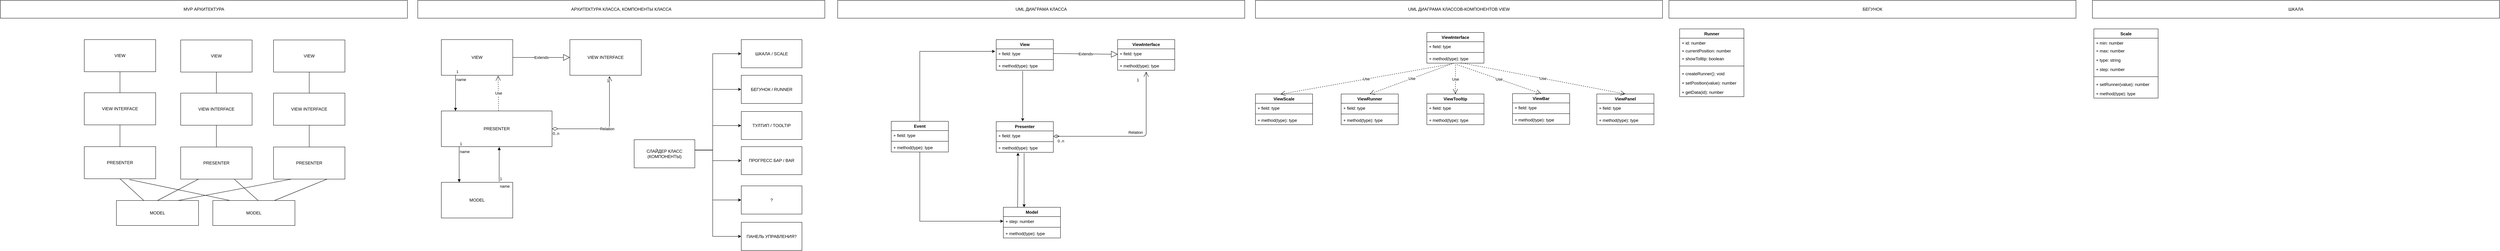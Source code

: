 <mxfile version="13.10.0" type="device"><diagram id="-biWiwkRALhkzraxLYSp" name="Арх (примитив)"><mxGraphModel dx="4155" dy="1930" grid="1" gridSize="10" guides="1" tooltips="1" connect="1" arrows="1" fold="1" page="1" pageScale="1" pageWidth="1169" pageHeight="827" math="0" shadow="0"><root><mxCell id="0"/><mxCell id="1" parent="0"/><mxCell id="7Jmr6lYia0e2FN5bKBXC-72" value="" style="edgeStyle=orthogonalEdgeStyle;rounded=0;orthogonalLoop=1;jettySize=auto;html=1;entryX=0;entryY=0.5;entryDx=0;entryDy=0;" parent="1" source="ljneWY9IvT1hFOkZf3Y_-5" target="7Jmr6lYia0e2FN5bKBXC-68" edge="1"><mxGeometry relative="1" as="geometry"><Array as="points"><mxPoint x="2010" y="440"/><mxPoint x="2010" y="170"/></Array></mxGeometry></mxCell><mxCell id="7Jmr6lYia0e2FN5bKBXC-74" value="" style="edgeStyle=orthogonalEdgeStyle;rounded=0;orthogonalLoop=1;jettySize=auto;html=1;entryX=0;entryY=0.5;entryDx=0;entryDy=0;" parent="1" source="ljneWY9IvT1hFOkZf3Y_-5" target="7Jmr6lYia0e2FN5bKBXC-73" edge="1"><mxGeometry relative="1" as="geometry"><Array as="points"><mxPoint x="2010" y="440"/><mxPoint x="2010" y="270"/></Array></mxGeometry></mxCell><mxCell id="7Jmr6lYia0e2FN5bKBXC-77" value="" style="edgeStyle=orthogonalEdgeStyle;rounded=0;orthogonalLoop=1;jettySize=auto;html=1;" parent="1" source="ljneWY9IvT1hFOkZf3Y_-5" target="7Jmr6lYia0e2FN5bKBXC-76" edge="1"><mxGeometry relative="1" as="geometry"><Array as="points"><mxPoint x="2010" y="440"/><mxPoint x="2010" y="371"/></Array></mxGeometry></mxCell><mxCell id="7Jmr6lYia0e2FN5bKBXC-81" value="" style="edgeStyle=orthogonalEdgeStyle;rounded=0;orthogonalLoop=1;jettySize=auto;html=1;entryX=0;entryY=0.5;entryDx=0;entryDy=0;" parent="1" source="ljneWY9IvT1hFOkZf3Y_-5" target="7Jmr6lYia0e2FN5bKBXC-80" edge="1"><mxGeometry relative="1" as="geometry"><Array as="points"><mxPoint x="2010" y="440"/><mxPoint x="2010" y="580"/></Array></mxGeometry></mxCell><mxCell id="7Jmr6lYia0e2FN5bKBXC-84" value="" style="edgeStyle=orthogonalEdgeStyle;rounded=0;orthogonalLoop=1;jettySize=auto;html=1;exitX=1.001;exitY=0.366;exitDx=0;exitDy=0;exitPerimeter=0;entryX=0;entryY=0.5;entryDx=0;entryDy=0;" parent="1" source="ljneWY9IvT1hFOkZf3Y_-5" target="7Jmr6lYia0e2FN5bKBXC-83" edge="1"><mxGeometry relative="1" as="geometry"><Array as="points"><mxPoint x="2010" y="439"/><mxPoint x="2010" y="682"/></Array></mxGeometry></mxCell><mxCell id="7Jmr6lYia0e2FN5bKBXC-108" value="" style="edgeStyle=orthogonalEdgeStyle;rounded=0;orthogonalLoop=1;jettySize=auto;html=1;entryX=0;entryY=0.5;entryDx=0;entryDy=0;" parent="1" source="ljneWY9IvT1hFOkZf3Y_-5" target="7Jmr6lYia0e2FN5bKBXC-109" edge="1"><mxGeometry relative="1" as="geometry"><mxPoint x="2080" y="450" as="targetPoint"/><Array as="points"><mxPoint x="2010" y="440"/><mxPoint x="2010" y="469"/></Array></mxGeometry></mxCell><mxCell id="ljneWY9IvT1hFOkZf3Y_-5" value="СЛАЙДЕР КЛАСС (КОМПОНЕНТЫ)" style="rounded=0;whiteSpace=wrap;html=1;" parent="1" vertex="1"><mxGeometry x="1790" y="410.5" width="170" height="79" as="geometry"/></mxCell><mxCell id="ljneWY9IvT1hFOkZf3Y_-8" value="MODEL" style="rounded=0;whiteSpace=wrap;html=1;" parent="1" vertex="1"><mxGeometry x="340" y="581" width="230" height="70" as="geometry"/></mxCell><mxCell id="ljneWY9IvT1hFOkZf3Y_-6" value="MODEL" style="rounded=0;whiteSpace=wrap;html=1;" parent="1" vertex="1"><mxGeometry x="1250" y="530" width="200" height="100" as="geometry"/></mxCell><mxCell id="YqNOef4BHp7uNc27s0cS-1" value="PRESENTER" style="rounded=0;whiteSpace=wrap;html=1;" parent="1" vertex="1"><mxGeometry x="1250" y="330" width="310" height="100" as="geometry"/></mxCell><mxCell id="YqNOef4BHp7uNc27s0cS-2" value="VIEW" style="rounded=0;whiteSpace=wrap;html=1;" parent="1" vertex="1"><mxGeometry x="1250" y="130" width="200" height="100" as="geometry"/></mxCell><mxCell id="YqNOef4BHp7uNc27s0cS-14" value="VIEW INTERFACE" style="rounded=0;whiteSpace=wrap;html=1;" parent="1" vertex="1"><mxGeometry x="1610" y="130" width="200" height="100" as="geometry"/></mxCell><mxCell id="7Jmr6lYia0e2FN5bKBXC-8" value="VIEW" style="rounded=0;whiteSpace=wrap;html=1;" parent="1" vertex="1"><mxGeometry x="520" y="131" width="200" height="90" as="geometry"/></mxCell><mxCell id="7Jmr6lYia0e2FN5bKBXC-9" value="PRESENTER" style="rounded=0;whiteSpace=wrap;html=1;" parent="1" vertex="1"><mxGeometry x="520" y="431" width="200" height="90" as="geometry"/></mxCell><mxCell id="7Jmr6lYia0e2FN5bKBXC-10" value="VIEW INTERFACE" style="rounded=0;whiteSpace=wrap;html=1;" parent="1" vertex="1"><mxGeometry x="520" y="280" width="200" height="90" as="geometry"/></mxCell><mxCell id="7Jmr6lYia0e2FN5bKBXC-14" value="MODEL" style="rounded=0;whiteSpace=wrap;html=1;" parent="1" vertex="1"><mxGeometry x="610" y="581" width="230" height="70" as="geometry"/></mxCell><mxCell id="7Jmr6lYia0e2FN5bKBXC-16" value="" style="endArrow=none;html=1;entryX=0.5;entryY=0;entryDx=0;entryDy=0;exitX=0.5;exitY=1;exitDx=0;exitDy=0;" parent="1" source="7Jmr6lYia0e2FN5bKBXC-10" target="7Jmr6lYia0e2FN5bKBXC-9" edge="1"><mxGeometry width="50" height="50" relative="1" as="geometry"><mxPoint x="620" y="370" as="sourcePoint"/><mxPoint x="620" y="431" as="targetPoint"/></mxGeometry></mxCell><mxCell id="7Jmr6lYia0e2FN5bKBXC-17" value="" style="endArrow=none;html=1;exitX=0.5;exitY=1;exitDx=0;exitDy=0;entryX=0.5;entryY=0;entryDx=0;entryDy=0;" parent="1" source="7Jmr6lYia0e2FN5bKBXC-8" target="7Jmr6lYia0e2FN5bKBXC-10" edge="1"><mxGeometry width="50" height="50" relative="1" as="geometry"><mxPoint x="619.29" y="221" as="sourcePoint"/><mxPoint x="630" y="271" as="targetPoint"/></mxGeometry></mxCell><mxCell id="7Jmr6lYia0e2FN5bKBXC-29" value="VIEW" style="rounded=0;whiteSpace=wrap;html=1;" parent="1" vertex="1"><mxGeometry x="250" y="130" width="200" height="90" as="geometry"/></mxCell><mxCell id="7Jmr6lYia0e2FN5bKBXC-30" value="PRESENTER" style="rounded=0;whiteSpace=wrap;html=1;" parent="1" vertex="1"><mxGeometry x="250" y="430" width="200" height="90" as="geometry"/></mxCell><mxCell id="7Jmr6lYia0e2FN5bKBXC-31" value="VIEW INTERFACE" style="rounded=0;whiteSpace=wrap;html=1;" parent="1" vertex="1"><mxGeometry x="250" y="279" width="200" height="90" as="geometry"/></mxCell><mxCell id="7Jmr6lYia0e2FN5bKBXC-32" value="" style="endArrow=none;html=1;entryX=0.5;entryY=0;entryDx=0;entryDy=0;exitX=0.5;exitY=1;exitDx=0;exitDy=0;" parent="1" source="7Jmr6lYia0e2FN5bKBXC-31" target="7Jmr6lYia0e2FN5bKBXC-30" edge="1"><mxGeometry width="50" height="50" relative="1" as="geometry"><mxPoint x="350" y="369" as="sourcePoint"/><mxPoint x="350" y="430" as="targetPoint"/></mxGeometry></mxCell><mxCell id="7Jmr6lYia0e2FN5bKBXC-33" value="" style="endArrow=none;html=1;exitX=0.5;exitY=1;exitDx=0;exitDy=0;entryX=0.5;entryY=0;entryDx=0;entryDy=0;" parent="1" source="7Jmr6lYia0e2FN5bKBXC-29" target="7Jmr6lYia0e2FN5bKBXC-31" edge="1"><mxGeometry width="50" height="50" relative="1" as="geometry"><mxPoint x="349.29" y="220" as="sourcePoint"/><mxPoint x="360" y="270" as="targetPoint"/></mxGeometry></mxCell><mxCell id="7Jmr6lYia0e2FN5bKBXC-34" value="VIEW" style="rounded=0;whiteSpace=wrap;html=1;" parent="1" vertex="1"><mxGeometry x="780" y="131" width="200" height="90" as="geometry"/></mxCell><mxCell id="7Jmr6lYia0e2FN5bKBXC-35" value="PRESENTER" style="rounded=0;whiteSpace=wrap;html=1;" parent="1" vertex="1"><mxGeometry x="780" y="431" width="200" height="90" as="geometry"/></mxCell><mxCell id="7Jmr6lYia0e2FN5bKBXC-36" value="VIEW INTERFACE" style="rounded=0;whiteSpace=wrap;html=1;" parent="1" vertex="1"><mxGeometry x="780" y="280" width="200" height="90" as="geometry"/></mxCell><mxCell id="7Jmr6lYia0e2FN5bKBXC-37" value="" style="endArrow=none;html=1;entryX=0.5;entryY=0;entryDx=0;entryDy=0;exitX=0.5;exitY=1;exitDx=0;exitDy=0;" parent="1" source="7Jmr6lYia0e2FN5bKBXC-36" target="7Jmr6lYia0e2FN5bKBXC-35" edge="1"><mxGeometry width="50" height="50" relative="1" as="geometry"><mxPoint x="880" y="370" as="sourcePoint"/><mxPoint x="880" y="431" as="targetPoint"/></mxGeometry></mxCell><mxCell id="7Jmr6lYia0e2FN5bKBXC-38" value="" style="endArrow=none;html=1;exitX=0.5;exitY=1;exitDx=0;exitDy=0;entryX=0.5;entryY=0;entryDx=0;entryDy=0;" parent="1" source="7Jmr6lYia0e2FN5bKBXC-34" target="7Jmr6lYia0e2FN5bKBXC-36" edge="1"><mxGeometry width="50" height="50" relative="1" as="geometry"><mxPoint x="879.29" y="221" as="sourcePoint"/><mxPoint x="890" y="271" as="targetPoint"/></mxGeometry></mxCell><mxCell id="7Jmr6lYia0e2FN5bKBXC-39" value="" style="endArrow=none;html=1;entryX=0.5;entryY=1;entryDx=0;entryDy=0;" parent="1" source="ljneWY9IvT1hFOkZf3Y_-8" target="7Jmr6lYia0e2FN5bKBXC-30" edge="1"><mxGeometry width="50" height="50" relative="1" as="geometry"><mxPoint x="510" y="391" as="sourcePoint"/><mxPoint x="560" y="341" as="targetPoint"/></mxGeometry></mxCell><mxCell id="7Jmr6lYia0e2FN5bKBXC-40" value="" style="endArrow=none;html=1;exitX=0.5;exitY=0;exitDx=0;exitDy=0;entryX=0.25;entryY=1;entryDx=0;entryDy=0;" parent="1" source="ljneWY9IvT1hFOkZf3Y_-8" target="7Jmr6lYia0e2FN5bKBXC-9" edge="1"><mxGeometry width="50" height="50" relative="1" as="geometry"><mxPoint x="510" y="391" as="sourcePoint"/><mxPoint x="560" y="341" as="targetPoint"/></mxGeometry></mxCell><mxCell id="7Jmr6lYia0e2FN5bKBXC-41" value="" style="endArrow=none;html=1;exitX=0.75;exitY=0;exitDx=0;exitDy=0;entryX=0.25;entryY=1;entryDx=0;entryDy=0;" parent="1" source="ljneWY9IvT1hFOkZf3Y_-8" target="7Jmr6lYia0e2FN5bKBXC-35" edge="1"><mxGeometry width="50" height="50" relative="1" as="geometry"><mxPoint x="510" y="391" as="sourcePoint"/><mxPoint x="560" y="341" as="targetPoint"/></mxGeometry></mxCell><mxCell id="7Jmr6lYia0e2FN5bKBXC-42" value="" style="endArrow=none;html=1;exitX=0.75;exitY=0;exitDx=0;exitDy=0;entryX=0.75;entryY=1;entryDx=0;entryDy=0;" parent="1" source="7Jmr6lYia0e2FN5bKBXC-14" target="7Jmr6lYia0e2FN5bKBXC-35" edge="1"><mxGeometry width="50" height="50" relative="1" as="geometry"><mxPoint x="510" y="391" as="sourcePoint"/><mxPoint x="560" y="341" as="targetPoint"/></mxGeometry></mxCell><mxCell id="7Jmr6lYia0e2FN5bKBXC-43" value="" style="endArrow=none;html=1;exitX=0.551;exitY=-0.005;exitDx=0;exitDy=0;exitPerimeter=0;entryX=0.75;entryY=1;entryDx=0;entryDy=0;" parent="1" source="7Jmr6lYia0e2FN5bKBXC-14" target="7Jmr6lYia0e2FN5bKBXC-9" edge="1"><mxGeometry width="50" height="50" relative="1" as="geometry"><mxPoint x="510" y="391" as="sourcePoint"/><mxPoint x="560" y="341" as="targetPoint"/></mxGeometry></mxCell><mxCell id="7Jmr6lYia0e2FN5bKBXC-44" value="" style="endArrow=none;html=1;exitX=0.203;exitY=-0.005;exitDx=0;exitDy=0;exitPerimeter=0;entryX=0.633;entryY=1.026;entryDx=0;entryDy=0;entryPerimeter=0;" parent="1" source="7Jmr6lYia0e2FN5bKBXC-14" target="7Jmr6lYia0e2FN5bKBXC-30" edge="1"><mxGeometry width="50" height="50" relative="1" as="geometry"><mxPoint x="510" y="391" as="sourcePoint"/><mxPoint x="560" y="341" as="targetPoint"/></mxGeometry></mxCell><mxCell id="7Jmr6lYia0e2FN5bKBXC-51" value="Extends" style="endArrow=block;endSize=16;endFill=0;html=1;exitX=1;exitY=0.5;exitDx=0;exitDy=0;entryX=0;entryY=0.5;entryDx=0;entryDy=0;" parent="1" source="YqNOef4BHp7uNc27s0cS-2" target="YqNOef4BHp7uNc27s0cS-14" edge="1"><mxGeometry width="160" relative="1" as="geometry"><mxPoint x="1475" y="228.57" as="sourcePoint"/><mxPoint x="1635" y="228.57" as="targetPoint"/></mxGeometry></mxCell><mxCell id="7Jmr6lYia0e2FN5bKBXC-52" value="Use" style="endArrow=open;endSize=12;dashed=1;html=1;exitX=0.517;exitY=-0.01;exitDx=0;exitDy=0;exitPerimeter=0;entryX=0.795;entryY=1.01;entryDx=0;entryDy=0;entryPerimeter=0;" parent="1" source="YqNOef4BHp7uNc27s0cS-1" target="YqNOef4BHp7uNc27s0cS-2" edge="1"><mxGeometry width="160" relative="1" as="geometry"><mxPoint x="1340" y="290" as="sourcePoint"/><mxPoint x="1500" y="290" as="targetPoint"/></mxGeometry></mxCell><mxCell id="7Jmr6lYia0e2FN5bKBXC-53" value="name" style="endArrow=block;endFill=1;html=1;edgeStyle=orthogonalEdgeStyle;align=left;verticalAlign=top;exitX=0.199;exitY=0.988;exitDx=0;exitDy=0;exitPerimeter=0;entryX=0.128;entryY=0;entryDx=0;entryDy=0;entryPerimeter=0;" parent="1" source="YqNOef4BHp7uNc27s0cS-2" target="YqNOef4BHp7uNc27s0cS-1" edge="1"><mxGeometry x="-1" relative="1" as="geometry"><mxPoint x="1210" y="280" as="sourcePoint"/><mxPoint x="1370" y="280" as="targetPoint"/></mxGeometry></mxCell><mxCell id="7Jmr6lYia0e2FN5bKBXC-54" value="1" style="edgeLabel;resizable=0;html=1;align=left;verticalAlign=bottom;" parent="7Jmr6lYia0e2FN5bKBXC-53" connectable="0" vertex="1"><mxGeometry x="-1" relative="1" as="geometry"/></mxCell><mxCell id="7Jmr6lYia0e2FN5bKBXC-55" value="name" style="endArrow=block;endFill=1;html=1;edgeStyle=orthogonalEdgeStyle;align=left;verticalAlign=top;exitX=0.81;exitY=-0.02;exitDx=0;exitDy=0;exitPerimeter=0;entryX=0.523;entryY=1.01;entryDx=0;entryDy=0;entryPerimeter=0;" parent="1" source="ljneWY9IvT1hFOkZf3Y_-6" target="YqNOef4BHp7uNc27s0cS-1" edge="1"><mxGeometry x="-1" relative="1" as="geometry"><mxPoint x="1380" y="490" as="sourcePoint"/><mxPoint x="1540" y="490" as="targetPoint"/></mxGeometry></mxCell><mxCell id="7Jmr6lYia0e2FN5bKBXC-56" value="1" style="edgeLabel;resizable=0;html=1;align=left;verticalAlign=bottom;" parent="7Jmr6lYia0e2FN5bKBXC-55" connectable="0" vertex="1"><mxGeometry x="-1" relative="1" as="geometry"/></mxCell><mxCell id="7Jmr6lYia0e2FN5bKBXC-63" value="name" style="endArrow=block;endFill=1;html=1;edgeStyle=orthogonalEdgeStyle;align=left;verticalAlign=top;exitX=0.161;exitY=1.005;exitDx=0;exitDy=0;exitPerimeter=0;entryX=0.25;entryY=0;entryDx=0;entryDy=0;" parent="1" source="YqNOef4BHp7uNc27s0cS-1" target="ljneWY9IvT1hFOkZf3Y_-6" edge="1"><mxGeometry x="-1" relative="1" as="geometry"><mxPoint x="1640" y="380" as="sourcePoint"/><mxPoint x="1800" y="380" as="targetPoint"/></mxGeometry></mxCell><mxCell id="7Jmr6lYia0e2FN5bKBXC-64" value="1" style="edgeLabel;resizable=0;html=1;align=left;verticalAlign=bottom;" parent="7Jmr6lYia0e2FN5bKBXC-63" connectable="0" vertex="1"><mxGeometry x="-1" relative="1" as="geometry"/></mxCell><mxCell id="7Jmr6lYia0e2FN5bKBXC-65" value="Relation" style="endArrow=open;html=1;endSize=12;startArrow=diamondThin;startSize=14;startFill=0;edgeStyle=orthogonalEdgeStyle;exitX=1;exitY=0.5;exitDx=0;exitDy=0;entryX=0.554;entryY=1.025;entryDx=0;entryDy=0;entryPerimeter=0;" parent="1" source="YqNOef4BHp7uNc27s0cS-1" target="YqNOef4BHp7uNc27s0cS-14" edge="1"><mxGeometry relative="1" as="geometry"><mxPoint x="1820" y="290" as="sourcePoint"/><mxPoint x="1980" y="290" as="targetPoint"/></mxGeometry></mxCell><mxCell id="7Jmr6lYia0e2FN5bKBXC-66" value="0..n" style="edgeLabel;resizable=0;html=1;align=left;verticalAlign=top;" parent="7Jmr6lYia0e2FN5bKBXC-65" connectable="0" vertex="1"><mxGeometry x="-1" relative="1" as="geometry"/></mxCell><mxCell id="7Jmr6lYia0e2FN5bKBXC-67" value="1" style="edgeLabel;resizable=0;html=1;align=right;verticalAlign=top;" parent="7Jmr6lYia0e2FN5bKBXC-65" connectable="0" vertex="1"><mxGeometry x="1" relative="1" as="geometry"/></mxCell><mxCell id="7Jmr6lYia0e2FN5bKBXC-68" value="ШКАЛА / SCALE" style="rounded=0;whiteSpace=wrap;html=1;" parent="1" vertex="1"><mxGeometry x="2090" y="130" width="170" height="79" as="geometry"/></mxCell><mxCell id="7Jmr6lYia0e2FN5bKBXC-73" value="&lt;span&gt;БЕГУНОК / RUNNER&lt;/span&gt;" style="rounded=0;whiteSpace=wrap;html=1;" parent="1" vertex="1"><mxGeometry x="2090" y="230" width="170" height="79" as="geometry"/></mxCell><mxCell id="7Jmr6lYia0e2FN5bKBXC-76" value="ТУЛТИП / TOOLTIP" style="rounded=0;whiteSpace=wrap;html=1;" parent="1" vertex="1"><mxGeometry x="2090" y="331.5" width="170" height="78.5" as="geometry"/></mxCell><mxCell id="7Jmr6lYia0e2FN5bKBXC-80" value="?" style="whiteSpace=wrap;html=1;rounded=0;" parent="1" vertex="1"><mxGeometry x="2090" y="540" width="170" height="79" as="geometry"/></mxCell><mxCell id="7Jmr6lYia0e2FN5bKBXC-83" value="ПАНЕЛЬ УПРАВЛЕНИЯ?" style="rounded=0;whiteSpace=wrap;html=1;" parent="1" vertex="1"><mxGeometry x="2090" y="642" width="170" height="79" as="geometry"/></mxCell><mxCell id="7Jmr6lYia0e2FN5bKBXC-85" value="БЕГУНОК" style="rounded=0;whiteSpace=wrap;html=1;" parent="1" vertex="1"><mxGeometry x="4688" y="20" width="1140" height="50" as="geometry"/></mxCell><mxCell id="7Jmr6lYia0e2FN5bKBXC-90" value="Runner" style="swimlane;fontStyle=1;align=center;verticalAlign=top;childLayout=stackLayout;horizontal=1;startSize=26;horizontalStack=0;resizeParent=1;resizeParentMax=0;resizeLast=0;collapsible=1;marginBottom=0;" parent="1" vertex="1"><mxGeometry x="4718" y="100" width="180" height="190" as="geometry"/></mxCell><mxCell id="7Jmr6lYia0e2FN5bKBXC-91" value="+ id: number" style="text;strokeColor=none;fillColor=none;align=left;verticalAlign=top;spacingLeft=4;spacingRight=4;overflow=hidden;rotatable=0;points=[[0,0.5],[1,0.5]];portConstraint=eastwest;" parent="7Jmr6lYia0e2FN5bKBXC-90" vertex="1"><mxGeometry y="26" width="180" height="22" as="geometry"/></mxCell><mxCell id="7Jmr6lYia0e2FN5bKBXC-131" value="+ currentPosition: number" style="text;strokeColor=none;fillColor=none;align=left;verticalAlign=top;spacingLeft=4;spacingRight=4;overflow=hidden;rotatable=0;points=[[0,0.5],[1,0.5]];portConstraint=eastwest;" parent="7Jmr6lYia0e2FN5bKBXC-90" vertex="1"><mxGeometry y="48" width="180" height="22" as="geometry"/></mxCell><mxCell id="7Jmr6lYia0e2FN5bKBXC-96" value="+ showTolltip: boolean" style="text;strokeColor=none;fillColor=none;align=left;verticalAlign=top;spacingLeft=4;spacingRight=4;overflow=hidden;rotatable=0;points=[[0,0.5],[1,0.5]];portConstraint=eastwest;" parent="7Jmr6lYia0e2FN5bKBXC-90" vertex="1"><mxGeometry y="70" width="180" height="26" as="geometry"/></mxCell><mxCell id="7Jmr6lYia0e2FN5bKBXC-92" value="" style="line;strokeWidth=1;fillColor=none;align=left;verticalAlign=middle;spacingTop=-1;spacingLeft=3;spacingRight=3;rotatable=0;labelPosition=right;points=[];portConstraint=eastwest;" parent="7Jmr6lYia0e2FN5bKBXC-90" vertex="1"><mxGeometry y="96" width="180" height="16" as="geometry"/></mxCell><mxCell id="7Jmr6lYia0e2FN5bKBXC-93" value="+ createRunner(): void" style="text;strokeColor=none;fillColor=none;align=left;verticalAlign=top;spacingLeft=4;spacingRight=4;overflow=hidden;rotatable=0;points=[[0,0.5],[1,0.5]];portConstraint=eastwest;" parent="7Jmr6lYia0e2FN5bKBXC-90" vertex="1"><mxGeometry y="112" width="180" height="26" as="geometry"/></mxCell><mxCell id="7Jmr6lYia0e2FN5bKBXC-97" value="+ setPosition(value): number" style="text;strokeColor=none;fillColor=none;align=left;verticalAlign=top;spacingLeft=4;spacingRight=4;overflow=hidden;rotatable=0;points=[[0,0.5],[1,0.5]];portConstraint=eastwest;" parent="7Jmr6lYia0e2FN5bKBXC-90" vertex="1"><mxGeometry y="138" width="180" height="26" as="geometry"/></mxCell><mxCell id="7Jmr6lYia0e2FN5bKBXC-130" value="+ getData(id): number" style="text;strokeColor=none;fillColor=none;align=left;verticalAlign=top;spacingLeft=4;spacingRight=4;overflow=hidden;rotatable=0;points=[[0,0.5],[1,0.5]];portConstraint=eastwest;" parent="7Jmr6lYia0e2FN5bKBXC-90" vertex="1"><mxGeometry y="164" width="180" height="26" as="geometry"/></mxCell><mxCell id="7Jmr6lYia0e2FN5bKBXC-98" value="ШКАЛА" style="rounded=0;whiteSpace=wrap;html=1;" parent="1" vertex="1"><mxGeometry x="5874" y="20" width="1140" height="50" as="geometry"/></mxCell><mxCell id="7Jmr6lYia0e2FN5bKBXC-99" value="Scale" style="swimlane;fontStyle=1;align=center;verticalAlign=top;childLayout=stackLayout;horizontal=1;startSize=26;horizontalStack=0;resizeParent=1;resizeParentMax=0;resizeLast=0;collapsible=1;marginBottom=0;" parent="1" vertex="1"><mxGeometry x="5878" y="100" width="180" height="194" as="geometry"/></mxCell><mxCell id="7Jmr6lYia0e2FN5bKBXC-100" value="+ min: number" style="text;strokeColor=none;fillColor=none;align=left;verticalAlign=top;spacingLeft=4;spacingRight=4;overflow=hidden;rotatable=0;points=[[0,0.5],[1,0.5]];portConstraint=eastwest;" parent="7Jmr6lYia0e2FN5bKBXC-99" vertex="1"><mxGeometry y="26" width="180" height="22" as="geometry"/></mxCell><mxCell id="7Jmr6lYia0e2FN5bKBXC-101" value="+ max: number" style="text;strokeColor=none;fillColor=none;align=left;verticalAlign=top;spacingLeft=4;spacingRight=4;overflow=hidden;rotatable=0;points=[[0,0.5],[1,0.5]];portConstraint=eastwest;" parent="7Jmr6lYia0e2FN5bKBXC-99" vertex="1"><mxGeometry y="48" width="180" height="26" as="geometry"/></mxCell><mxCell id="7Jmr6lYia0e2FN5bKBXC-105" value="+ type: string" style="text;strokeColor=none;fillColor=none;align=left;verticalAlign=top;spacingLeft=4;spacingRight=4;overflow=hidden;rotatable=0;points=[[0,0.5],[1,0.5]];portConstraint=eastwest;" parent="7Jmr6lYia0e2FN5bKBXC-99" vertex="1"><mxGeometry y="74" width="180" height="26" as="geometry"/></mxCell><mxCell id="7Jmr6lYia0e2FN5bKBXC-106" value="+ step: number" style="text;strokeColor=none;fillColor=none;align=left;verticalAlign=top;spacingLeft=4;spacingRight=4;overflow=hidden;rotatable=0;points=[[0,0.5],[1,0.5]];portConstraint=eastwest;" parent="7Jmr6lYia0e2FN5bKBXC-99" vertex="1"><mxGeometry y="100" width="180" height="26" as="geometry"/></mxCell><mxCell id="7Jmr6lYia0e2FN5bKBXC-102" value="" style="line;strokeWidth=1;fillColor=none;align=left;verticalAlign=middle;spacingTop=-1;spacingLeft=3;spacingRight=3;rotatable=0;labelPosition=right;points=[];portConstraint=eastwest;" parent="7Jmr6lYia0e2FN5bKBXC-99" vertex="1"><mxGeometry y="126" width="180" height="16" as="geometry"/></mxCell><mxCell id="7Jmr6lYia0e2FN5bKBXC-103" value="+ setRunner(value): number" style="text;strokeColor=none;fillColor=none;align=left;verticalAlign=top;spacingLeft=4;spacingRight=4;overflow=hidden;rotatable=0;points=[[0,0.5],[1,0.5]];portConstraint=eastwest;" parent="7Jmr6lYia0e2FN5bKBXC-99" vertex="1"><mxGeometry y="142" width="180" height="26" as="geometry"/></mxCell><mxCell id="7Jmr6lYia0e2FN5bKBXC-104" value="+ method(type): type" style="text;strokeColor=none;fillColor=none;align=left;verticalAlign=top;spacingLeft=4;spacingRight=4;overflow=hidden;rotatable=0;points=[[0,0.5],[1,0.5]];portConstraint=eastwest;" parent="7Jmr6lYia0e2FN5bKBXC-99" vertex="1"><mxGeometry y="168" width="180" height="26" as="geometry"/></mxCell><mxCell id="7Jmr6lYia0e2FN5bKBXC-109" value="&lt;span&gt;ПРОГРЕСС БАР / BAR&lt;/span&gt;" style="rounded=0;whiteSpace=wrap;html=1;" parent="1" vertex="1"><mxGeometry x="2090" y="430" width="170" height="78.5" as="geometry"/></mxCell><mxCell id="7Jmr6lYia0e2FN5bKBXC-110" value="UML ДИАГРАМА КЛАССА" style="rounded=0;whiteSpace=wrap;html=1;" parent="1" vertex="1"><mxGeometry x="2360" y="20" width="1140" height="50" as="geometry"/></mxCell><mxCell id="7Jmr6lYia0e2FN5bKBXC-111" value="Model" style="swimlane;fontStyle=1;align=center;verticalAlign=top;childLayout=stackLayout;horizontal=1;startSize=26;horizontalStack=0;resizeParent=1;resizeParentMax=0;resizeLast=0;collapsible=1;marginBottom=0;" parent="1" vertex="1"><mxGeometry x="2824" y="600" width="160" height="86" as="geometry"/></mxCell><mxCell id="7Jmr6lYia0e2FN5bKBXC-112" value="+ step: number" style="text;strokeColor=none;fillColor=none;align=left;verticalAlign=top;spacingLeft=4;spacingRight=4;overflow=hidden;rotatable=0;points=[[0,0.5],[1,0.5]];portConstraint=eastwest;" parent="7Jmr6lYia0e2FN5bKBXC-111" vertex="1"><mxGeometry y="26" width="160" height="26" as="geometry"/></mxCell><mxCell id="7Jmr6lYia0e2FN5bKBXC-113" value="" style="line;strokeWidth=1;fillColor=none;align=left;verticalAlign=middle;spacingTop=-1;spacingLeft=3;spacingRight=3;rotatable=0;labelPosition=right;points=[];portConstraint=eastwest;" parent="7Jmr6lYia0e2FN5bKBXC-111" vertex="1"><mxGeometry y="52" width="160" height="8" as="geometry"/></mxCell><mxCell id="7Jmr6lYia0e2FN5bKBXC-114" value="+ method(type): type" style="text;strokeColor=none;fillColor=none;align=left;verticalAlign=top;spacingLeft=4;spacingRight=4;overflow=hidden;rotatable=0;points=[[0,0.5],[1,0.5]];portConstraint=eastwest;" parent="7Jmr6lYia0e2FN5bKBXC-111" vertex="1"><mxGeometry y="60" width="160" height="26" as="geometry"/></mxCell><mxCell id="7Jmr6lYia0e2FN5bKBXC-115" value="Presenter" style="swimlane;fontStyle=1;align=center;verticalAlign=top;childLayout=stackLayout;horizontal=1;startSize=26;horizontalStack=0;resizeParent=1;resizeParentMax=0;resizeLast=0;collapsible=1;marginBottom=0;" parent="1" vertex="1"><mxGeometry x="2804" y="360" width="160" height="86" as="geometry"/></mxCell><mxCell id="7Jmr6lYia0e2FN5bKBXC-116" value="+ field: type" style="text;strokeColor=none;fillColor=none;align=left;verticalAlign=top;spacingLeft=4;spacingRight=4;overflow=hidden;rotatable=0;points=[[0,0.5],[1,0.5]];portConstraint=eastwest;" parent="7Jmr6lYia0e2FN5bKBXC-115" vertex="1"><mxGeometry y="26" width="160" height="26" as="geometry"/></mxCell><mxCell id="7Jmr6lYia0e2FN5bKBXC-117" value="" style="line;strokeWidth=1;fillColor=none;align=left;verticalAlign=middle;spacingTop=-1;spacingLeft=3;spacingRight=3;rotatable=0;labelPosition=right;points=[];portConstraint=eastwest;" parent="7Jmr6lYia0e2FN5bKBXC-115" vertex="1"><mxGeometry y="52" width="160" height="8" as="geometry"/></mxCell><mxCell id="7Jmr6lYia0e2FN5bKBXC-118" value="+ method(type): type" style="text;strokeColor=none;fillColor=none;align=left;verticalAlign=top;spacingLeft=4;spacingRight=4;overflow=hidden;rotatable=0;points=[[0,0.5],[1,0.5]];portConstraint=eastwest;" parent="7Jmr6lYia0e2FN5bKBXC-115" vertex="1"><mxGeometry y="60" width="160" height="26" as="geometry"/></mxCell><mxCell id="7Jmr6lYia0e2FN5bKBXC-119" value="View" style="swimlane;fontStyle=1;align=center;verticalAlign=top;childLayout=stackLayout;horizontal=1;startSize=26;horizontalStack=0;resizeParent=1;resizeParentMax=0;resizeLast=0;collapsible=1;marginBottom=0;" parent="1" vertex="1"><mxGeometry x="2804" y="130" width="160" height="86" as="geometry"/></mxCell><mxCell id="7Jmr6lYia0e2FN5bKBXC-120" value="+ field: type" style="text;strokeColor=none;fillColor=none;align=left;verticalAlign=top;spacingLeft=4;spacingRight=4;overflow=hidden;rotatable=0;points=[[0,0.5],[1,0.5]];portConstraint=eastwest;" parent="7Jmr6lYia0e2FN5bKBXC-119" vertex="1"><mxGeometry y="26" width="160" height="26" as="geometry"/></mxCell><mxCell id="7Jmr6lYia0e2FN5bKBXC-121" value="" style="line;strokeWidth=1;fillColor=none;align=left;verticalAlign=middle;spacingTop=-1;spacingLeft=3;spacingRight=3;rotatable=0;labelPosition=right;points=[];portConstraint=eastwest;" parent="7Jmr6lYia0e2FN5bKBXC-119" vertex="1"><mxGeometry y="52" width="160" height="8" as="geometry"/></mxCell><mxCell id="7Jmr6lYia0e2FN5bKBXC-122" value="+ method(type): type" style="text;strokeColor=none;fillColor=none;align=left;verticalAlign=top;spacingLeft=4;spacingRight=4;overflow=hidden;rotatable=0;points=[[0,0.5],[1,0.5]];portConstraint=eastwest;" parent="7Jmr6lYia0e2FN5bKBXC-119" vertex="1"><mxGeometry y="60" width="160" height="26" as="geometry"/></mxCell><mxCell id="qD2Gg-ufP_5F8WrhXXJH-2" value="Extends" style="endArrow=block;endSize=16;endFill=0;html=1;exitX=1;exitY=0.5;exitDx=0;exitDy=0;entryX=0.002;entryY=0.583;entryDx=0;entryDy=0;entryPerimeter=0;" edge="1" parent="1" target="qD2Gg-ufP_5F8WrhXXJH-7" source="7Jmr6lYia0e2FN5bKBXC-120"><mxGeometry width="160" relative="1" as="geometry"><mxPoint x="2380" y="243.5" as="sourcePoint"/><mxPoint x="2540" y="243.5" as="targetPoint"/></mxGeometry></mxCell><mxCell id="qD2Gg-ufP_5F8WrhXXJH-3" value="Relation" style="endArrow=open;html=1;endSize=12;startArrow=diamondThin;startSize=14;startFill=0;edgeStyle=orthogonalEdgeStyle;entryX=0.5;entryY=1.154;entryDx=0;entryDy=0;entryPerimeter=0;" edge="1" parent="1" target="qD2Gg-ufP_5F8WrhXXJH-9"><mxGeometry x="0.042" y="11" relative="1" as="geometry"><mxPoint x="2964" y="401" as="sourcePoint"/><mxPoint x="2720" y="274.2" as="targetPoint"/><Array as="points"><mxPoint x="2967" y="401"/><mxPoint x="3224" y="401"/></Array><mxPoint as="offset"/></mxGeometry></mxCell><mxCell id="qD2Gg-ufP_5F8WrhXXJH-4" value="0..n" style="edgeLabel;resizable=0;html=1;align=left;verticalAlign=top;" connectable="0" vertex="1" parent="qD2Gg-ufP_5F8WrhXXJH-3"><mxGeometry x="-1" relative="1" as="geometry"><mxPoint x="10" as="offset"/></mxGeometry></mxCell><mxCell id="qD2Gg-ufP_5F8WrhXXJH-5" value="1" style="edgeLabel;resizable=0;html=1;align=right;verticalAlign=top;" connectable="0" vertex="1" parent="qD2Gg-ufP_5F8WrhXXJH-3"><mxGeometry x="1" relative="1" as="geometry"><mxPoint x="-20" y="10" as="offset"/></mxGeometry></mxCell><mxCell id="qD2Gg-ufP_5F8WrhXXJH-6" value="ViewInterface" style="swimlane;fontStyle=1;align=center;verticalAlign=top;childLayout=stackLayout;horizontal=1;startSize=26;horizontalStack=0;resizeParent=1;resizeParentMax=0;resizeLast=0;collapsible=1;marginBottom=0;" vertex="1" parent="1"><mxGeometry x="3144" y="130" width="160" height="86" as="geometry"/></mxCell><mxCell id="qD2Gg-ufP_5F8WrhXXJH-7" value="+ field: type" style="text;strokeColor=none;fillColor=none;align=left;verticalAlign=top;spacingLeft=4;spacingRight=4;overflow=hidden;rotatable=0;points=[[0,0.5],[1,0.5]];portConstraint=eastwest;" vertex="1" parent="qD2Gg-ufP_5F8WrhXXJH-6"><mxGeometry y="26" width="160" height="26" as="geometry"/></mxCell><mxCell id="qD2Gg-ufP_5F8WrhXXJH-8" value="" style="line;strokeWidth=1;fillColor=none;align=left;verticalAlign=middle;spacingTop=-1;spacingLeft=3;spacingRight=3;rotatable=0;labelPosition=right;points=[];portConstraint=eastwest;" vertex="1" parent="qD2Gg-ufP_5F8WrhXXJH-6"><mxGeometry y="52" width="160" height="8" as="geometry"/></mxCell><mxCell id="qD2Gg-ufP_5F8WrhXXJH-9" value="+ method(type): type" style="text;strokeColor=none;fillColor=none;align=left;verticalAlign=top;spacingLeft=4;spacingRight=4;overflow=hidden;rotatable=0;points=[[0,0.5],[1,0.5]];portConstraint=eastwest;" vertex="1" parent="qD2Gg-ufP_5F8WrhXXJH-6"><mxGeometry y="60" width="160" height="26" as="geometry"/></mxCell><mxCell id="qD2Gg-ufP_5F8WrhXXJH-18" value="" style="edgeStyle=orthogonalEdgeStyle;rounded=0;orthogonalLoop=1;jettySize=auto;html=1;entryX=-0.019;entryY=0.269;entryDx=0;entryDy=0;entryPerimeter=0;" edge="1" parent="1" source="qD2Gg-ufP_5F8WrhXXJH-10" target="7Jmr6lYia0e2FN5bKBXC-120"><mxGeometry relative="1" as="geometry"><mxPoint x="3220" y="207" as="targetPoint"/></mxGeometry></mxCell><mxCell id="qD2Gg-ufP_5F8WrhXXJH-10" value="Event" style="swimlane;fontStyle=1;align=center;verticalAlign=top;childLayout=stackLayout;horizontal=1;startSize=26;horizontalStack=0;resizeParent=1;resizeParentMax=0;resizeLast=0;collapsible=1;marginBottom=0;" vertex="1" parent="1"><mxGeometry x="2510" y="359" width="160" height="86" as="geometry"/></mxCell><mxCell id="qD2Gg-ufP_5F8WrhXXJH-11" value="+ field: type" style="text;strokeColor=none;fillColor=none;align=left;verticalAlign=top;spacingLeft=4;spacingRight=4;overflow=hidden;rotatable=0;points=[[0,0.5],[1,0.5]];portConstraint=eastwest;" vertex="1" parent="qD2Gg-ufP_5F8WrhXXJH-10"><mxGeometry y="26" width="160" height="26" as="geometry"/></mxCell><mxCell id="qD2Gg-ufP_5F8WrhXXJH-12" value="" style="line;strokeWidth=1;fillColor=none;align=left;verticalAlign=middle;spacingTop=-1;spacingLeft=3;spacingRight=3;rotatable=0;labelPosition=right;points=[];portConstraint=eastwest;" vertex="1" parent="qD2Gg-ufP_5F8WrhXXJH-10"><mxGeometry y="52" width="160" height="8" as="geometry"/></mxCell><mxCell id="qD2Gg-ufP_5F8WrhXXJH-13" value="+ method(type): type" style="text;strokeColor=none;fillColor=none;align=left;verticalAlign=top;spacingLeft=4;spacingRight=4;overflow=hidden;rotatable=0;points=[[0,0.5],[1,0.5]];portConstraint=eastwest;" vertex="1" parent="qD2Gg-ufP_5F8WrhXXJH-10"><mxGeometry y="60" width="160" height="26" as="geometry"/></mxCell><mxCell id="qD2Gg-ufP_5F8WrhXXJH-19" value="" style="edgeStyle=orthogonalEdgeStyle;rounded=0;orthogonalLoop=1;jettySize=auto;html=1;" edge="1" parent="1" source="qD2Gg-ufP_5F8WrhXXJH-10" target="7Jmr6lYia0e2FN5bKBXC-112"><mxGeometry relative="1" as="geometry"><mxPoint x="3230" y="394" as="sourcePoint"/><mxPoint x="3050" y="183" as="targetPoint"/></mxGeometry></mxCell><mxCell id="qD2Gg-ufP_5F8WrhXXJH-22" value="ViewScale&#10;" style="swimlane;fontStyle=1;align=center;verticalAlign=top;childLayout=stackLayout;horizontal=1;startSize=26;horizontalStack=0;resizeParent=1;resizeParentMax=0;resizeLast=0;collapsible=1;marginBottom=0;" vertex="1" parent="1"><mxGeometry x="3530" y="282.5" width="160" height="86" as="geometry"/></mxCell><mxCell id="qD2Gg-ufP_5F8WrhXXJH-23" value="+ field: type" style="text;strokeColor=none;fillColor=none;align=left;verticalAlign=top;spacingLeft=4;spacingRight=4;overflow=hidden;rotatable=0;points=[[0,0.5],[1,0.5]];portConstraint=eastwest;" vertex="1" parent="qD2Gg-ufP_5F8WrhXXJH-22"><mxGeometry y="26" width="160" height="26" as="geometry"/></mxCell><mxCell id="qD2Gg-ufP_5F8WrhXXJH-24" value="" style="line;strokeWidth=1;fillColor=none;align=left;verticalAlign=middle;spacingTop=-1;spacingLeft=3;spacingRight=3;rotatable=0;labelPosition=right;points=[];portConstraint=eastwest;" vertex="1" parent="qD2Gg-ufP_5F8WrhXXJH-22"><mxGeometry y="52" width="160" height="8" as="geometry"/></mxCell><mxCell id="qD2Gg-ufP_5F8WrhXXJH-25" value="+ method(type): type" style="text;strokeColor=none;fillColor=none;align=left;verticalAlign=top;spacingLeft=4;spacingRight=4;overflow=hidden;rotatable=0;points=[[0,0.5],[1,0.5]];portConstraint=eastwest;" vertex="1" parent="qD2Gg-ufP_5F8WrhXXJH-22"><mxGeometry y="60" width="160" height="26" as="geometry"/></mxCell><mxCell id="qD2Gg-ufP_5F8WrhXXJH-26" value="ViewRunner&#10;" style="swimlane;fontStyle=1;align=center;verticalAlign=top;childLayout=stackLayout;horizontal=1;startSize=26;horizontalStack=0;resizeParent=1;resizeParentMax=0;resizeLast=0;collapsible=1;marginBottom=0;" vertex="1" parent="1"><mxGeometry x="3770" y="282.5" width="160" height="86" as="geometry"/></mxCell><mxCell id="qD2Gg-ufP_5F8WrhXXJH-27" value="+ field: type" style="text;strokeColor=none;fillColor=none;align=left;verticalAlign=top;spacingLeft=4;spacingRight=4;overflow=hidden;rotatable=0;points=[[0,0.5],[1,0.5]];portConstraint=eastwest;" vertex="1" parent="qD2Gg-ufP_5F8WrhXXJH-26"><mxGeometry y="26" width="160" height="26" as="geometry"/></mxCell><mxCell id="qD2Gg-ufP_5F8WrhXXJH-28" value="" style="line;strokeWidth=1;fillColor=none;align=left;verticalAlign=middle;spacingTop=-1;spacingLeft=3;spacingRight=3;rotatable=0;labelPosition=right;points=[];portConstraint=eastwest;" vertex="1" parent="qD2Gg-ufP_5F8WrhXXJH-26"><mxGeometry y="52" width="160" height="8" as="geometry"/></mxCell><mxCell id="qD2Gg-ufP_5F8WrhXXJH-29" value="+ method(type): type" style="text;strokeColor=none;fillColor=none;align=left;verticalAlign=top;spacingLeft=4;spacingRight=4;overflow=hidden;rotatable=0;points=[[0,0.5],[1,0.5]];portConstraint=eastwest;" vertex="1" parent="qD2Gg-ufP_5F8WrhXXJH-26"><mxGeometry y="60" width="160" height="26" as="geometry"/></mxCell><mxCell id="qD2Gg-ufP_5F8WrhXXJH-30" value="ViewTooltip&#10;" style="swimlane;fontStyle=1;align=center;verticalAlign=top;childLayout=stackLayout;horizontal=1;startSize=26;horizontalStack=0;resizeParent=1;resizeParentMax=0;resizeLast=0;collapsible=1;marginBottom=0;" vertex="1" parent="1"><mxGeometry x="4010" y="282.5" width="160" height="86" as="geometry"/></mxCell><mxCell id="qD2Gg-ufP_5F8WrhXXJH-31" value="+ field: type" style="text;strokeColor=none;fillColor=none;align=left;verticalAlign=top;spacingLeft=4;spacingRight=4;overflow=hidden;rotatable=0;points=[[0,0.5],[1,0.5]];portConstraint=eastwest;" vertex="1" parent="qD2Gg-ufP_5F8WrhXXJH-30"><mxGeometry y="26" width="160" height="26" as="geometry"/></mxCell><mxCell id="qD2Gg-ufP_5F8WrhXXJH-32" value="" style="line;strokeWidth=1;fillColor=none;align=left;verticalAlign=middle;spacingTop=-1;spacingLeft=3;spacingRight=3;rotatable=0;labelPosition=right;points=[];portConstraint=eastwest;" vertex="1" parent="qD2Gg-ufP_5F8WrhXXJH-30"><mxGeometry y="52" width="160" height="8" as="geometry"/></mxCell><mxCell id="qD2Gg-ufP_5F8WrhXXJH-33" value="+ method(type): type" style="text;strokeColor=none;fillColor=none;align=left;verticalAlign=top;spacingLeft=4;spacingRight=4;overflow=hidden;rotatable=0;points=[[0,0.5],[1,0.5]];portConstraint=eastwest;" vertex="1" parent="qD2Gg-ufP_5F8WrhXXJH-30"><mxGeometry y="60" width="160" height="26" as="geometry"/></mxCell><mxCell id="qD2Gg-ufP_5F8WrhXXJH-34" value="ViewBar&#10;" style="swimlane;fontStyle=1;align=center;verticalAlign=top;childLayout=stackLayout;horizontal=1;startSize=26;horizontalStack=0;resizeParent=1;resizeParentMax=0;resizeLast=0;collapsible=1;marginBottom=0;" vertex="1" parent="1"><mxGeometry x="4250" y="281.5" width="160" height="86" as="geometry"/></mxCell><mxCell id="qD2Gg-ufP_5F8WrhXXJH-35" value="+ field: type" style="text;strokeColor=none;fillColor=none;align=left;verticalAlign=top;spacingLeft=4;spacingRight=4;overflow=hidden;rotatable=0;points=[[0,0.5],[1,0.5]];portConstraint=eastwest;" vertex="1" parent="qD2Gg-ufP_5F8WrhXXJH-34"><mxGeometry y="26" width="160" height="26" as="geometry"/></mxCell><mxCell id="qD2Gg-ufP_5F8WrhXXJH-36" value="" style="line;strokeWidth=1;fillColor=none;align=left;verticalAlign=middle;spacingTop=-1;spacingLeft=3;spacingRight=3;rotatable=0;labelPosition=right;points=[];portConstraint=eastwest;" vertex="1" parent="qD2Gg-ufP_5F8WrhXXJH-34"><mxGeometry y="52" width="160" height="8" as="geometry"/></mxCell><mxCell id="qD2Gg-ufP_5F8WrhXXJH-37" value="+ method(type): type" style="text;strokeColor=none;fillColor=none;align=left;verticalAlign=top;spacingLeft=4;spacingRight=4;overflow=hidden;rotatable=0;points=[[0,0.5],[1,0.5]];portConstraint=eastwest;" vertex="1" parent="qD2Gg-ufP_5F8WrhXXJH-34"><mxGeometry y="60" width="160" height="26" as="geometry"/></mxCell><mxCell id="qD2Gg-ufP_5F8WrhXXJH-38" value="ViewPanel&#10;" style="swimlane;fontStyle=1;align=center;verticalAlign=top;childLayout=stackLayout;horizontal=1;startSize=26;horizontalStack=0;resizeParent=1;resizeParentMax=0;resizeLast=0;collapsible=1;marginBottom=0;" vertex="1" parent="1"><mxGeometry x="4486" y="282.5" width="160" height="86" as="geometry"/></mxCell><mxCell id="qD2Gg-ufP_5F8WrhXXJH-39" value="+ field: type" style="text;strokeColor=none;fillColor=none;align=left;verticalAlign=top;spacingLeft=4;spacingRight=4;overflow=hidden;rotatable=0;points=[[0,0.5],[1,0.5]];portConstraint=eastwest;" vertex="1" parent="qD2Gg-ufP_5F8WrhXXJH-38"><mxGeometry y="26" width="160" height="26" as="geometry"/></mxCell><mxCell id="qD2Gg-ufP_5F8WrhXXJH-40" value="" style="line;strokeWidth=1;fillColor=none;align=left;verticalAlign=middle;spacingTop=-1;spacingLeft=3;spacingRight=3;rotatable=0;labelPosition=right;points=[];portConstraint=eastwest;" vertex="1" parent="qD2Gg-ufP_5F8WrhXXJH-38"><mxGeometry y="52" width="160" height="8" as="geometry"/></mxCell><mxCell id="qD2Gg-ufP_5F8WrhXXJH-41" value="+ method(type): type" style="text;strokeColor=none;fillColor=none;align=left;verticalAlign=top;spacingLeft=4;spacingRight=4;overflow=hidden;rotatable=0;points=[[0,0.5],[1,0.5]];portConstraint=eastwest;" vertex="1" parent="qD2Gg-ufP_5F8WrhXXJH-38"><mxGeometry y="60" width="160" height="26" as="geometry"/></mxCell><mxCell id="qD2Gg-ufP_5F8WrhXXJH-43" value="" style="endArrow=classic;html=1;exitX=0.463;exitY=1.077;exitDx=0;exitDy=0;exitPerimeter=0;entryX=0.463;entryY=-0.012;entryDx=0;entryDy=0;entryPerimeter=0;" edge="1" parent="1" source="7Jmr6lYia0e2FN5bKBXC-122" target="7Jmr6lYia0e2FN5bKBXC-115"><mxGeometry width="50" height="50" relative="1" as="geometry"><mxPoint x="2814" y="480" as="sourcePoint"/><mxPoint x="2864" y="430" as="targetPoint"/></mxGeometry></mxCell><mxCell id="qD2Gg-ufP_5F8WrhXXJH-44" value="" style="endArrow=classic;html=1;exitX=0.488;exitY=1.077;exitDx=0;exitDy=0;exitPerimeter=0;entryX=0.363;entryY=0;entryDx=0;entryDy=0;entryPerimeter=0;" edge="1" parent="1" source="7Jmr6lYia0e2FN5bKBXC-118" target="7Jmr6lYia0e2FN5bKBXC-111"><mxGeometry width="50" height="50" relative="1" as="geometry"><mxPoint x="2814" y="480" as="sourcePoint"/><mxPoint x="2864" y="430" as="targetPoint"/></mxGeometry></mxCell><mxCell id="qD2Gg-ufP_5F8WrhXXJH-45" value="" style="endArrow=classic;html=1;exitX=0.25;exitY=0;exitDx=0;exitDy=0;entryX=0.381;entryY=1.038;entryDx=0;entryDy=0;entryPerimeter=0;" edge="1" parent="1" source="7Jmr6lYia0e2FN5bKBXC-111" target="7Jmr6lYia0e2FN5bKBXC-118"><mxGeometry width="50" height="50" relative="1" as="geometry"><mxPoint x="3084" y="440" as="sourcePoint"/><mxPoint x="3134" y="390" as="targetPoint"/></mxGeometry></mxCell><mxCell id="qD2Gg-ufP_5F8WrhXXJH-46" value="MVP АРХИТЕКТУРА" style="rounded=0;whiteSpace=wrap;html=1;" vertex="1" parent="1"><mxGeometry x="15" y="20" width="1140" height="50" as="geometry"/></mxCell><mxCell id="qD2Gg-ufP_5F8WrhXXJH-47" value="АРХИТЕКТУРА КЛАССА, КОМПОНЕНТЫ КЛАССА" style="rounded=0;whiteSpace=wrap;html=1;" vertex="1" parent="1"><mxGeometry x="1184" y="20" width="1140" height="50" as="geometry"/></mxCell><mxCell id="qD2Gg-ufP_5F8WrhXXJH-48" value="UML ДИАГРАМА КЛАССОВ-КОМПОНЕНТОВ VIEW" style="rounded=0;whiteSpace=wrap;html=1;" vertex="1" parent="1"><mxGeometry x="3530" y="20" width="1140" height="50" as="geometry"/></mxCell><mxCell id="qD2Gg-ufP_5F8WrhXXJH-49" value="ViewInterface" style="swimlane;fontStyle=1;align=center;verticalAlign=top;childLayout=stackLayout;horizontal=1;startSize=26;horizontalStack=0;resizeParent=1;resizeParentMax=0;resizeLast=0;collapsible=1;marginBottom=0;" vertex="1" parent="1"><mxGeometry x="4010" y="110" width="160" height="86" as="geometry"/></mxCell><mxCell id="qD2Gg-ufP_5F8WrhXXJH-50" value="+ field: type" style="text;strokeColor=none;fillColor=none;align=left;verticalAlign=top;spacingLeft=4;spacingRight=4;overflow=hidden;rotatable=0;points=[[0,0.5],[1,0.5]];portConstraint=eastwest;" vertex="1" parent="qD2Gg-ufP_5F8WrhXXJH-49"><mxGeometry y="26" width="160" height="26" as="geometry"/></mxCell><mxCell id="qD2Gg-ufP_5F8WrhXXJH-51" value="" style="line;strokeWidth=1;fillColor=none;align=left;verticalAlign=middle;spacingTop=-1;spacingLeft=3;spacingRight=3;rotatable=0;labelPosition=right;points=[];portConstraint=eastwest;" vertex="1" parent="qD2Gg-ufP_5F8WrhXXJH-49"><mxGeometry y="52" width="160" height="8" as="geometry"/></mxCell><mxCell id="qD2Gg-ufP_5F8WrhXXJH-52" value="+ method(type): type" style="text;strokeColor=none;fillColor=none;align=left;verticalAlign=top;spacingLeft=4;spacingRight=4;overflow=hidden;rotatable=0;points=[[0,0.5],[1,0.5]];portConstraint=eastwest;" vertex="1" parent="qD2Gg-ufP_5F8WrhXXJH-49"><mxGeometry y="60" width="160" height="26" as="geometry"/></mxCell><mxCell id="qD2Gg-ufP_5F8WrhXXJH-60" value="Use" style="endArrow=open;endSize=12;dashed=1;html=1;exitX=0.438;exitY=1.077;exitDx=0;exitDy=0;exitPerimeter=0;entryX=0.438;entryY=0.006;entryDx=0;entryDy=0;entryPerimeter=0;" edge="1" parent="1" source="qD2Gg-ufP_5F8WrhXXJH-52" target="qD2Gg-ufP_5F8WrhXXJH-22"><mxGeometry width="160" relative="1" as="geometry"><mxPoint x="3970" y="470" as="sourcePoint"/><mxPoint x="4130" y="470" as="targetPoint"/></mxGeometry></mxCell><mxCell id="qD2Gg-ufP_5F8WrhXXJH-61" value="Use" style="endArrow=open;endSize=12;dashed=1;html=1;exitX=0.469;exitY=1;exitDx=0;exitDy=0;exitPerimeter=0;entryX=0.5;entryY=0;entryDx=0;entryDy=0;" edge="1" parent="1" source="qD2Gg-ufP_5F8WrhXXJH-52" target="qD2Gg-ufP_5F8WrhXXJH-26"><mxGeometry width="160" relative="1" as="geometry"><mxPoint x="4090.08" y="208.002" as="sourcePoint"/><mxPoint x="3610.08" y="293.016" as="targetPoint"/></mxGeometry></mxCell><mxCell id="qD2Gg-ufP_5F8WrhXXJH-62" value="Use" style="endArrow=open;endSize=12;dashed=1;html=1;exitX=0.5;exitY=1.154;exitDx=0;exitDy=0;exitPerimeter=0;entryX=0.5;entryY=0;entryDx=0;entryDy=0;" edge="1" parent="1" source="qD2Gg-ufP_5F8WrhXXJH-52" target="qD2Gg-ufP_5F8WrhXXJH-30"><mxGeometry width="160" relative="1" as="geometry"><mxPoint x="4095.04" y="206" as="sourcePoint"/><mxPoint x="3860" y="292.5" as="targetPoint"/></mxGeometry></mxCell><mxCell id="qD2Gg-ufP_5F8WrhXXJH-63" value="Use" style="endArrow=open;endSize=12;dashed=1;html=1;exitX=0.525;exitY=1.154;exitDx=0;exitDy=0;exitPerimeter=0;entryX=0.5;entryY=0;entryDx=0;entryDy=0;" edge="1" parent="1" source="qD2Gg-ufP_5F8WrhXXJH-52" target="qD2Gg-ufP_5F8WrhXXJH-34"><mxGeometry width="160" relative="1" as="geometry"><mxPoint x="4100" y="210.004" as="sourcePoint"/><mxPoint x="4100" y="292.5" as="targetPoint"/></mxGeometry></mxCell><mxCell id="qD2Gg-ufP_5F8WrhXXJH-64" value="Use" style="endArrow=open;endSize=12;dashed=1;html=1;exitX=0.594;exitY=0.962;exitDx=0;exitDy=0;exitPerimeter=0;entryX=0.5;entryY=0;entryDx=0;entryDy=0;" edge="1" parent="1" source="qD2Gg-ufP_5F8WrhXXJH-52" target="qD2Gg-ufP_5F8WrhXXJH-38"><mxGeometry width="160" relative="1" as="geometry"><mxPoint x="4104" y="210.004" as="sourcePoint"/><mxPoint x="4340" y="291.5" as="targetPoint"/></mxGeometry></mxCell></root></mxGraphModel></diagram></mxfile>